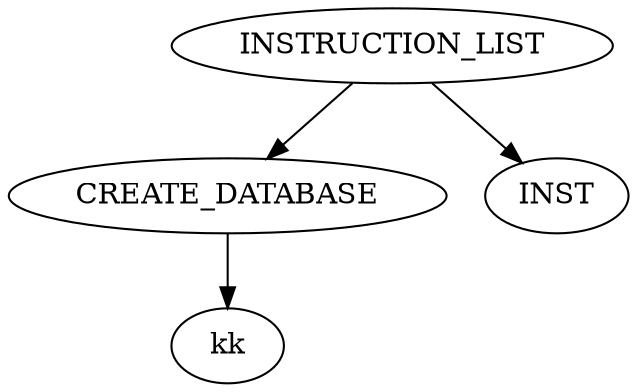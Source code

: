 // AST
digraph {
	4 [label=INSTRUCTION_LIST]
	5 [label=CREATE_DATABASE]
	6 [label=kk]
	7 [label=INST]
	4 -> 5
	5 -> 6
	4 -> 7
}

